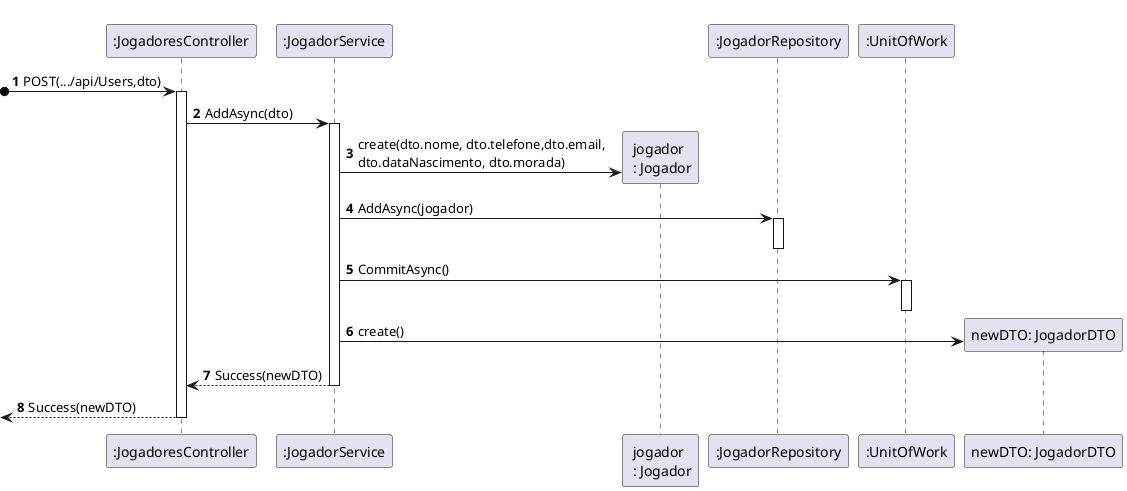 ﻿@startuml
'https://plantuml.com/sequence-diagram

autonumber

participant ":JogadoresController" as CTRL
participant ":JogadorService" as SERV
participant "jogador \n : Jogador" as JOG
participant ":JogadorRepository" as REPO
participant ":UnitOfWork" as UNIT
participant "newDTO: JogadorDTO" as DTO
?o->CTRL : POST(.../api/Users,dto)
activate CTRL
    CTRL->SERV: AddAsync(dto)
    activate SERV
        SERV->JOG**: create(dto.nome, dto.telefone,dto.email,\ndto.dataNascimento, dto.morada)
        SERV->  REPO: AddAsync(jogador)
        activate REPO
        deactivate REPO
        SERV->UNIT: CommitAsync()
        activate UNIT
        deactivate UNIT
        SERV-> DTO**: create()
        SERV--> CTRL : Success(newDTO)
    deactivate SERV
    <--CTRL: Success(newDTO)
deactivate CTRL

@enduml